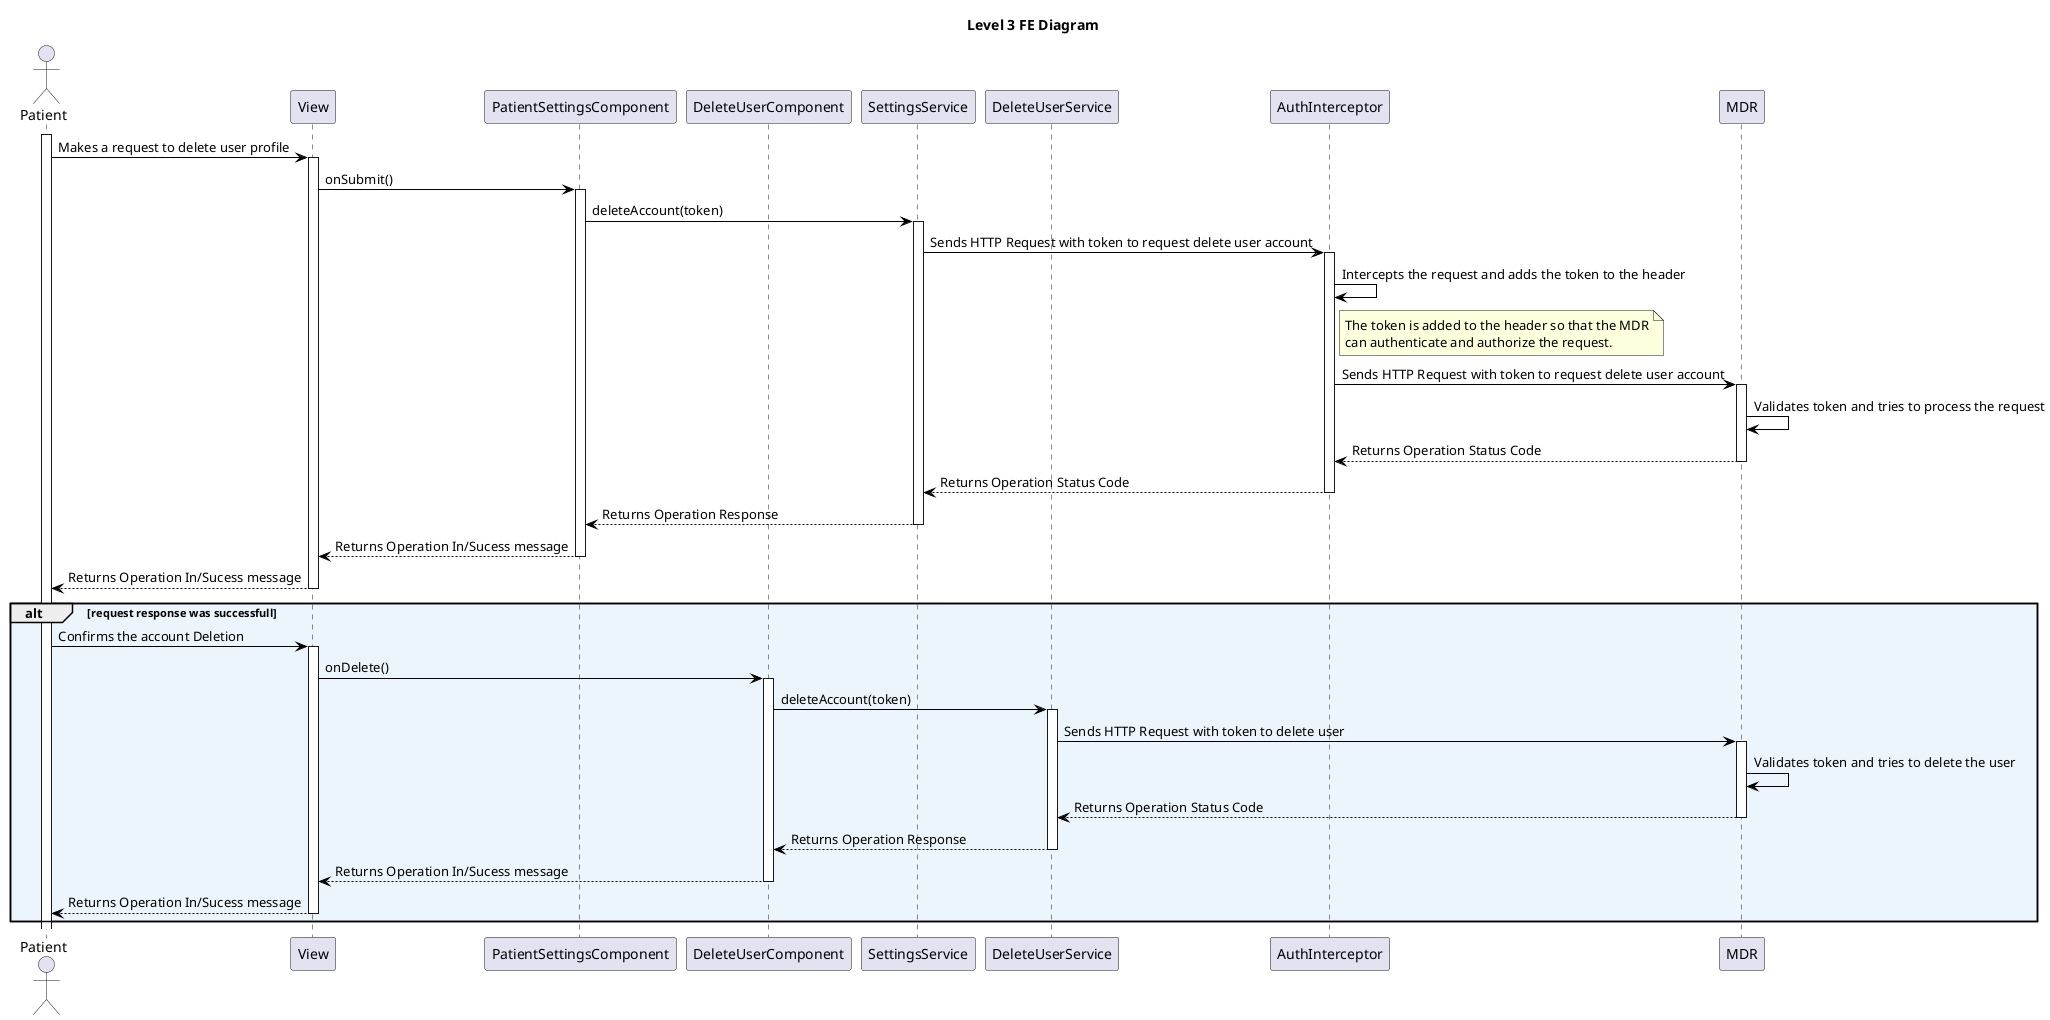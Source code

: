 @startuml level_3_FE

title Level 3 FE Diagram

hide empty members
'skinparam Linetype ortho

skinparam class {
    BackgroundColor<<valueObject>> #D6EAF8
    BackgroundColor<<root>> #FDEBD0
    BackgroundColor<<service>> #D1F2EB
    BackgroundColor #FEF9E7
    ArrowColor Black
}

skinparam package {
    BackgroundColor #EBF5FB
}

actor Patient as P
participant "View" as V
participant "PatientSettingsComponent" as PSC
participant "DeleteUserComponent" as DUC
participant "SettingsService" as SS
participant "DeleteUserService" as DUS
participant "AuthInterceptor" as AI
participant "MDR" as MDR

activate P
P -> V: Makes a request to delete user profile
activate V
V -> PSC: onSubmit()
activate PSC
PSC -> SS: deleteAccount(token)
activate SS
SS -> AI: Sends HTTP Request with token to request delete user account
activate AI
AI -> AI: Intercepts the request and adds the token to the header
note right of AI
    The token is added to the header so that the MDR
    can authenticate and authorize the request.
end note
AI -> MDR: Sends HTTP Request with token to request delete user account
activate MDR
MDR -> MDR: Validates token and tries to process the request
MDR --> AI: Returns Operation Status Code
deactivate MDR
AI --> SS: Returns Operation Status Code
deactivate AI
SS --> PSC: Returns Operation Response
deactivate SS
PSC --> V: Returns Operation In/Sucess message
deactivate PSC
V --> P: Returns Operation In/Sucess message
deactivate V
alt request response was successfull
    P -> V: Confirms the account Deletion
    activate V 
    V -> DUC: onDelete()
    activate DUC
    DUC -> DUS: deleteAccount(token)
    activate DUS
    DUS -> MDR: Sends HTTP Request with token to delete user
    activate MDR
    MDR -> MDR: Validates token and tries to delete the user
    MDR --> DUS: Returns Operation Status Code
    deactivate MDR
    DUS --> DUC: Returns Operation Response
    deactivate DUS
    DUC --> V: Returns Operation In/Sucess message
    deactivate DUC
    V --> P: Returns Operation In/Sucess message
    deactivate V
end
@enduml